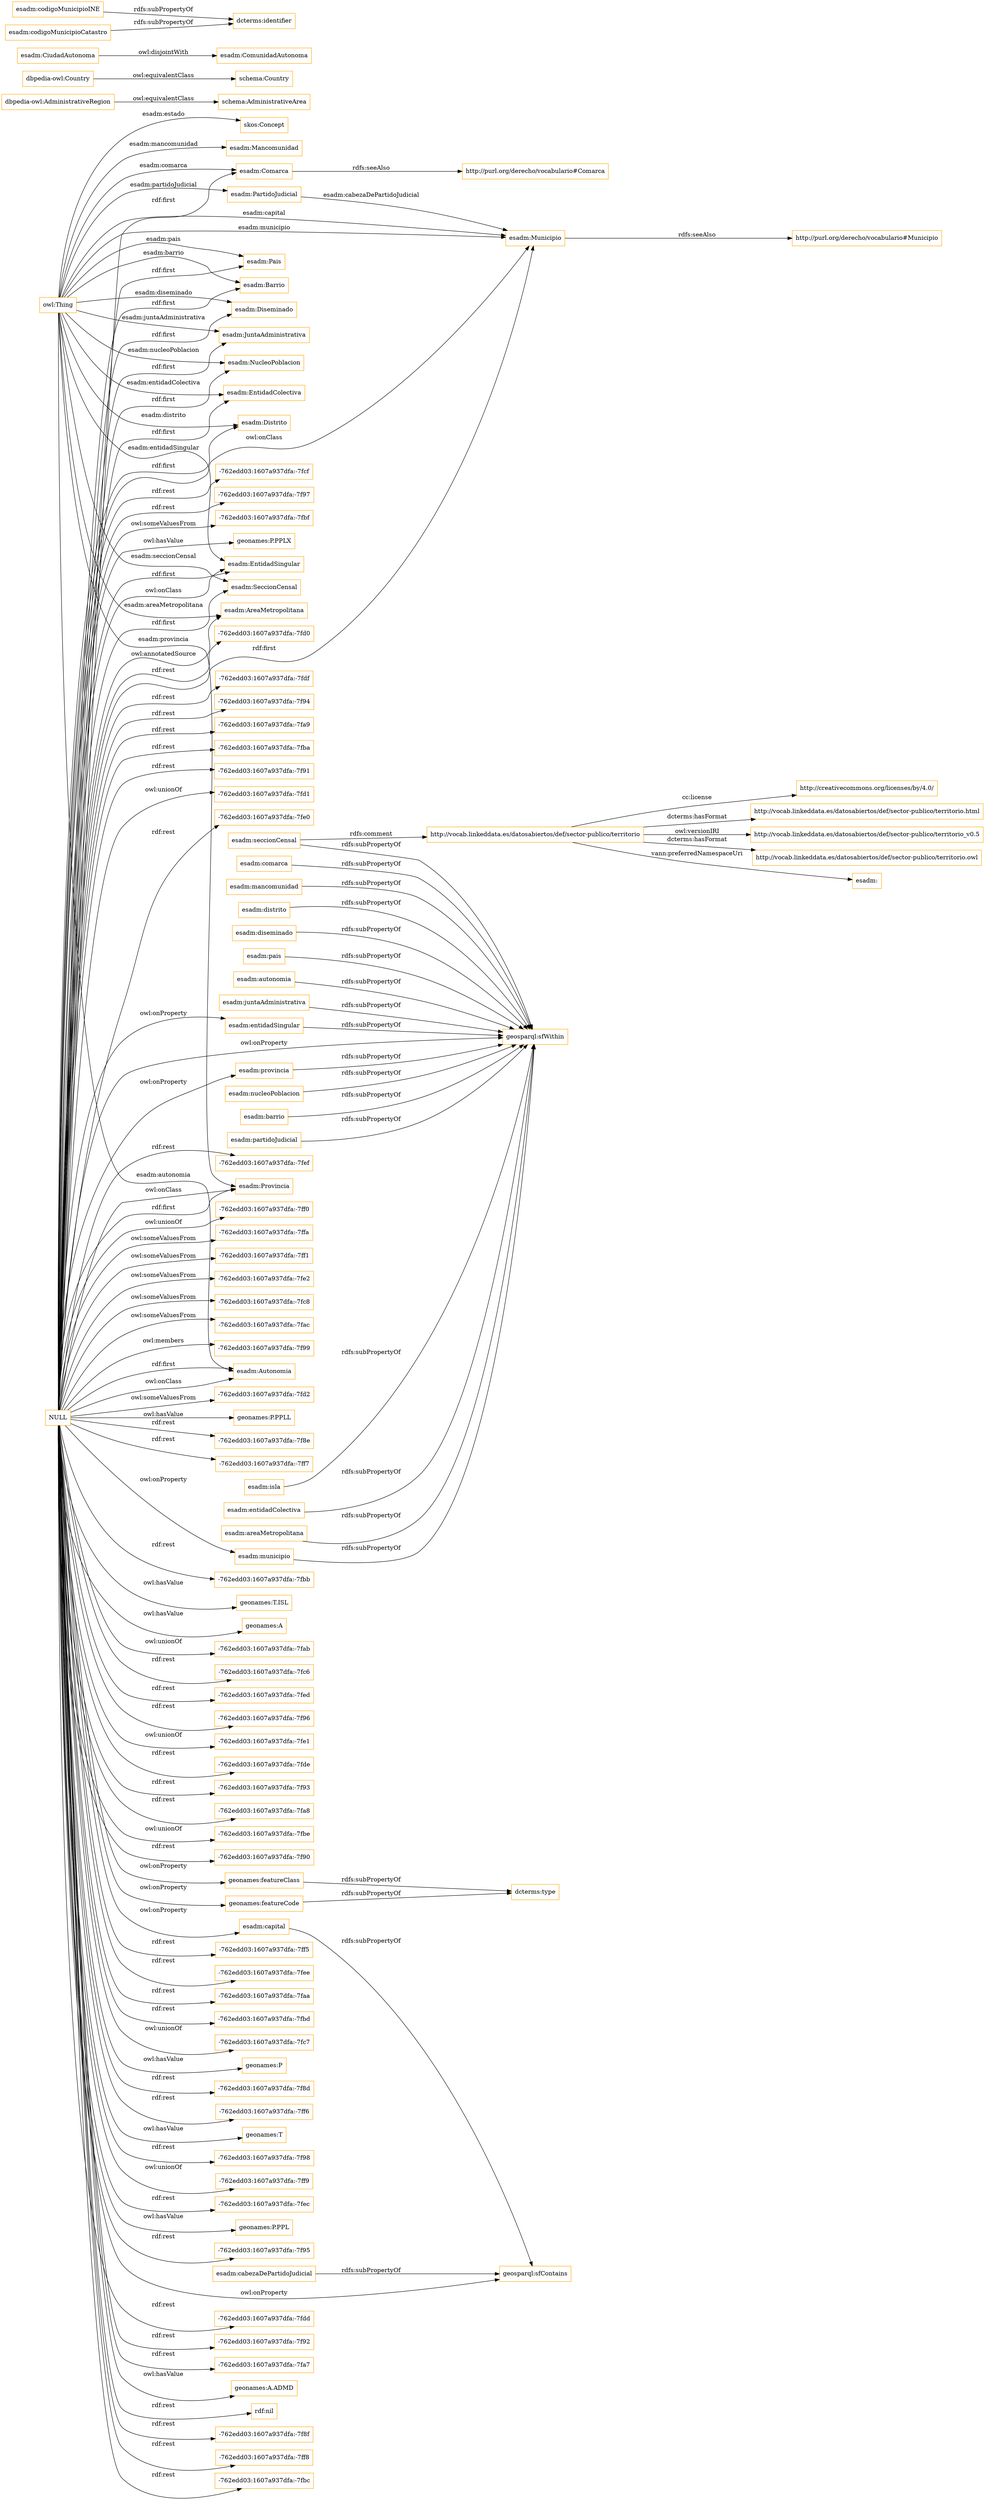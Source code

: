 digraph ar2dtool_diagram { 
rankdir=LR;
size="1501"
node [shape = rectangle, color="orange"]; "esadm:Mancomunidad" "esadm:Comarca" "dbpedia-owl:AdministrativeRegion" "schema:Country" "-762edd03:1607a937dfa:-7fbf" "esadm:EntidadSingular" "esadm:Municipio" "esadm:Pais" "schema:AdministrativeArea" "esadm:CiudadAutonoma" "esadm:Barrio" "dbpedia-owl:Country" "esadm:Diseminado" "esadm:JuntaAdministrativa" "esadm:NucleoPoblacion" "esadm:Provincia" "esadm:EntidadColectiva" "esadm:PartidoJudicial" "-762edd03:1607a937dfa:-7ffa" "esadm:ComunidadAutonoma" "-762edd03:1607a937dfa:-7ff1" "skos:Concept" "-762edd03:1607a937dfa:-7fe2" "-762edd03:1607a937dfa:-7fc8" "-762edd03:1607a937dfa:-7fac" "esadm:Autonomia" "-762edd03:1607a937dfa:-7fd2" "esadm:Distrito" "esadm:SeccionCensal" "esadm:AreaMetropolitana" ; /*classes style*/
	"esadm:entidadSingular" -> "geosparql:sfWithin" [ label = "rdfs:subPropertyOf" ];
	"NULL" -> "-762edd03:1607a937dfa:-7fbb" [ label = "rdf:rest" ];
	"NULL" -> "geonames:T.ISL" [ label = "owl:hasValue" ];
	"NULL" -> "geonames:A" [ label = "owl:hasValue" ];
	"NULL" -> "-762edd03:1607a937dfa:-7fab" [ label = "owl:unionOf" ];
	"NULL" -> "-762edd03:1607a937dfa:-7fc6" [ label = "rdf:rest" ];
	"NULL" -> "-762edd03:1607a937dfa:-7fed" [ label = "rdf:rest" ];
	"NULL" -> "esadm:Autonomia" [ label = "owl:onClass" ];
	"NULL" -> "-762edd03:1607a937dfa:-7f96" [ label = "rdf:rest" ];
	"NULL" -> "-762edd03:1607a937dfa:-7fe1" [ label = "owl:unionOf" ];
	"NULL" -> "esadm:Diseminado" [ label = "rdf:first" ];
	"NULL" -> "esadm:Barrio" [ label = "rdf:first" ];
	"NULL" -> "-762edd03:1607a937dfa:-7fc8" [ label = "owl:someValuesFrom" ];
	"NULL" -> "-762edd03:1607a937dfa:-7fde" [ label = "rdf:rest" ];
	"NULL" -> "-762edd03:1607a937dfa:-7f93" [ label = "rdf:rest" ];
	"NULL" -> "-762edd03:1607a937dfa:-7fa8" [ label = "rdf:rest" ];
	"NULL" -> "-762edd03:1607a937dfa:-7fbe" [ label = "owl:unionOf" ];
	"NULL" -> "-762edd03:1607a937dfa:-7f90" [ label = "rdf:rest" ];
	"NULL" -> "geonames:featureClass" [ label = "owl:onProperty" ];
	"NULL" -> "-762edd03:1607a937dfa:-7ff5" [ label = "rdf:rest" ];
	"NULL" -> "-762edd03:1607a937dfa:-7fee" [ label = "rdf:rest" ];
	"NULL" -> "-762edd03:1607a937dfa:-7faa" [ label = "rdf:rest" ];
	"NULL" -> "esadm:JuntaAdministrativa" [ label = "rdf:first" ];
	"NULL" -> "-762edd03:1607a937dfa:-7fbd" [ label = "rdf:rest" ];
	"NULL" -> "-762edd03:1607a937dfa:-7fc7" [ label = "owl:unionOf" ];
	"NULL" -> "esadm:provincia" [ label = "owl:onProperty" ];
	"NULL" -> "esadm:Comarca" [ label = "rdf:first" ];
	"NULL" -> "esadm:SeccionCensal" [ label = "rdf:first" ];
	"NULL" -> "geonames:P" [ label = "owl:hasValue" ];
	"NULL" -> "-762edd03:1607a937dfa:-7ff1" [ label = "owl:someValuesFrom" ];
	"NULL" -> "-762edd03:1607a937dfa:-7f8d" [ label = "rdf:rest" ];
	"NULL" -> "-762edd03:1607a937dfa:-7ff6" [ label = "rdf:rest" ];
	"NULL" -> "-762edd03:1607a937dfa:-7fbf" [ label = "owl:someValuesFrom" ];
	"NULL" -> "esadm:Autonomia" [ label = "rdf:first" ];
	"NULL" -> "geonames:T" [ label = "owl:hasValue" ];
	"NULL" -> "esadm:EntidadSingular" [ label = "rdf:first" ];
	"NULL" -> "-762edd03:1607a937dfa:-7f98" [ label = "rdf:rest" ];
	"NULL" -> "-762edd03:1607a937dfa:-7ff9" [ label = "owl:unionOf" ];
	"NULL" -> "-762edd03:1607a937dfa:-7fec" [ label = "rdf:rest" ];
	"NULL" -> "esadm:Municipio" [ label = "rdf:first" ];
	"NULL" -> "esadm:Pais" [ label = "rdf:first" ];
	"NULL" -> "geonames:P.PPL" [ label = "owl:hasValue" ];
	"NULL" -> "-762edd03:1607a937dfa:-7f95" [ label = "rdf:rest" ];
	"NULL" -> "geosparql:sfContains" [ label = "owl:onProperty" ];
	"NULL" -> "-762edd03:1607a937dfa:-7fdd" [ label = "rdf:rest" ];
	"NULL" -> "-762edd03:1607a937dfa:-7f92" [ label = "rdf:rest" ];
	"NULL" -> "-762edd03:1607a937dfa:-7fac" [ label = "owl:someValuesFrom" ];
	"NULL" -> "-762edd03:1607a937dfa:-7fa7" [ label = "rdf:rest" ];
	"NULL" -> "geonames:A.ADMD" [ label = "owl:hasValue" ];
	"NULL" -> "rdf:nil" [ label = "rdf:rest" ];
	"NULL" -> "geosparql:sfWithin" [ label = "owl:onProperty" ];
	"NULL" -> "esadm:Provincia" [ label = "owl:onClass" ];
	"NULL" -> "esadm:EntidadSingular" [ label = "owl:onClass" ];
	"NULL" -> "esadm:Provincia" [ label = "rdf:first" ];
	"NULL" -> "esadm:capital" [ label = "owl:onProperty" ];
	"NULL" -> "-762edd03:1607a937dfa:-7f8f" [ label = "rdf:rest" ];
	"NULL" -> "-762edd03:1607a937dfa:-7ff8" [ label = "rdf:rest" ];
	"NULL" -> "-762edd03:1607a937dfa:-7fbc" [ label = "rdf:rest" ];
	"NULL" -> "esadm:municipio" [ label = "owl:onProperty" ];
	"NULL" -> "esadm:entidadSingular" [ label = "owl:onProperty" ];
	"NULL" -> "-762edd03:1607a937dfa:-7fcf" [ label = "rdf:rest" ];
	"NULL" -> "esadm:NucleoPoblacion" [ label = "rdf:first" ];
	"NULL" -> "-762edd03:1607a937dfa:-7ffa" [ label = "owl:someValuesFrom" ];
	"NULL" -> "geonames:featureCode" [ label = "owl:onProperty" ];
	"NULL" -> "esadm:Municipio" [ label = "owl:onClass" ];
	"NULL" -> "-762edd03:1607a937dfa:-7f97" [ label = "rdf:rest" ];
	"NULL" -> "esadm:Distrito" [ label = "rdf:first" ];
	"NULL" -> "geonames:P.PPLX" [ label = "owl:hasValue" ];
	"NULL" -> "-762edd03:1607a937dfa:-7fe2" [ label = "owl:someValuesFrom" ];
	"NULL" -> "-762edd03:1607a937dfa:-7fd0" [ label = "rdf:rest" ];
	"NULL" -> "-762edd03:1607a937dfa:-7fdf" [ label = "rdf:rest" ];
	"NULL" -> "-762edd03:1607a937dfa:-7f94" [ label = "rdf:rest" ];
	"NULL" -> "esadm:EntidadColectiva" [ label = "rdf:first" ];
	"NULL" -> "-762edd03:1607a937dfa:-7fa9" [ label = "rdf:rest" ];
	"NULL" -> "-762edd03:1607a937dfa:-7fba" [ label = "rdf:rest" ];
	"NULL" -> "-762edd03:1607a937dfa:-7f91" [ label = "rdf:rest" ];
	"NULL" -> "-762edd03:1607a937dfa:-7fd1" [ label = "owl:unionOf" ];
	"NULL" -> "-762edd03:1607a937dfa:-7fe0" [ label = "rdf:rest" ];
	"NULL" -> "-762edd03:1607a937dfa:-7fef" [ label = "rdf:rest" ];
	"NULL" -> "esadm:AreaMetropolitana" [ label = "owl:annotatedSource" ];
	"NULL" -> "-762edd03:1607a937dfa:-7ff0" [ label = "owl:unionOf" ];
	"NULL" -> "-762edd03:1607a937dfa:-7f99" [ label = "owl:members" ];
	"NULL" -> "geonames:P.PPLL" [ label = "owl:hasValue" ];
	"NULL" -> "-762edd03:1607a937dfa:-7fd2" [ label = "owl:someValuesFrom" ];
	"NULL" -> "-762edd03:1607a937dfa:-7f8e" [ label = "rdf:rest" ];
	"NULL" -> "-762edd03:1607a937dfa:-7ff7" [ label = "rdf:rest" ];
	"esadm:Municipio" -> "http://purl.org/derecho/vocabulario#Municipio" [ label = "rdfs:seeAlso" ];
	"esadm:nucleoPoblacion" -> "geosparql:sfWithin" [ label = "rdfs:subPropertyOf" ];
	"esadm:barrio" -> "geosparql:sfWithin" [ label = "rdfs:subPropertyOf" ];
	"esadm:CiudadAutonoma" -> "esadm:ComunidadAutonoma" [ label = "owl:disjointWith" ];
	"geonames:featureClass" -> "dcterms:type" [ label = "rdfs:subPropertyOf" ];
	"esadm:partidoJudicial" -> "geosparql:sfWithin" [ label = "rdfs:subPropertyOf" ];
	"http://vocab.linkeddata.es/datosabiertos/def/sector-publico/territorio" -> "http://vocab.linkeddata.es/datosabiertos/def/sector-publico/territorio.html" [ label = "dcterms:hasFormat" ];
	"http://vocab.linkeddata.es/datosabiertos/def/sector-publico/territorio" -> "http://vocab.linkeddata.es/datosabiertos/def/sector-publico/territorio_v0.5" [ label = "owl:versionIRI" ];
	"http://vocab.linkeddata.es/datosabiertos/def/sector-publico/territorio" -> "http://vocab.linkeddata.es/datosabiertos/def/sector-publico/territorio.owl" [ label = "dcterms:hasFormat" ];
	"http://vocab.linkeddata.es/datosabiertos/def/sector-publico/territorio" -> "esadm:" [ label = "vann:preferredNamespaceUri" ];
	"http://vocab.linkeddata.es/datosabiertos/def/sector-publico/territorio" -> "http://creativecommons.org/licenses/by/4.0/" [ label = "cc:license" ];
	"dbpedia-owl:AdministrativeRegion" -> "schema:AdministrativeArea" [ label = "owl:equivalentClass" ];
	"esadm:isla" -> "geosparql:sfWithin" [ label = "rdfs:subPropertyOf" ];
	"esadm:entidadColectiva" -> "geosparql:sfWithin" [ label = "rdfs:subPropertyOf" ];
	"esadm:areaMetropolitana" -> "geosparql:sfWithin" [ label = "rdfs:subPropertyOf" ];
	"esadm:seccionCensal" -> "geosparql:sfWithin" [ label = "rdfs:subPropertyOf" ];
	"esadm:seccionCensal" -> "http://vocab.linkeddata.es/datosabiertos/def/sector-publico/territorio" [ label = "rdfs:comment" ];
	"esadm:comarca" -> "geosparql:sfWithin" [ label = "rdfs:subPropertyOf" ];
	"esadm:municipio" -> "geosparql:sfWithin" [ label = "rdfs:subPropertyOf" ];
	"esadm:codigoMunicipioINE" -> "dcterms:identifier" [ label = "rdfs:subPropertyOf" ];
	"geonames:featureCode" -> "dcterms:type" [ label = "rdfs:subPropertyOf" ];
	"esadm:mancomunidad" -> "geosparql:sfWithin" [ label = "rdfs:subPropertyOf" ];
	"esadm:distrito" -> "geosparql:sfWithin" [ label = "rdfs:subPropertyOf" ];
	"esadm:diseminado" -> "geosparql:sfWithin" [ label = "rdfs:subPropertyOf" ];
	"esadm:provincia" -> "geosparql:sfWithin" [ label = "rdfs:subPropertyOf" ];
	"esadm:codigoMunicipioCatastro" -> "dcterms:identifier" [ label = "rdfs:subPropertyOf" ];
	"dbpedia-owl:Country" -> "schema:Country" [ label = "owl:equivalentClass" ];
	"esadm:capital" -> "geosparql:sfContains" [ label = "rdfs:subPropertyOf" ];
	"esadm:cabezaDePartidoJudicial" -> "geosparql:sfContains" [ label = "rdfs:subPropertyOf" ];
	"esadm:pais" -> "geosparql:sfWithin" [ label = "rdfs:subPropertyOf" ];
	"esadm:autonomia" -> "geosparql:sfWithin" [ label = "rdfs:subPropertyOf" ];
	"esadm:juntaAdministrativa" -> "geosparql:sfWithin" [ label = "rdfs:subPropertyOf" ];
	"esadm:Comarca" -> "http://purl.org/derecho/vocabulario#Comarca" [ label = "rdfs:seeAlso" ];
	"owl:Thing" -> "esadm:NucleoPoblacion" [ label = "esadm:nucleoPoblacion" ];
	"owl:Thing" -> "esadm:Pais" [ label = "esadm:pais" ];
	"owl:Thing" -> "esadm:Provincia" [ label = "esadm:provincia" ];
	"owl:Thing" -> "esadm:SeccionCensal" [ label = "esadm:seccionCensal" ];
	"owl:Thing" -> "esadm:Distrito" [ label = "esadm:distrito" ];
	"owl:Thing" -> "esadm:JuntaAdministrativa" [ label = "esadm:juntaAdministrativa" ];
	"esadm:PartidoJudicial" -> "esadm:Municipio" [ label = "esadm:cabezaDePartidoJudicial" ];
	"owl:Thing" -> "esadm:AreaMetropolitana" [ label = "esadm:areaMetropolitana" ];
	"owl:Thing" -> "esadm:EntidadSingular" [ label = "esadm:entidadSingular" ];
	"owl:Thing" -> "esadm:Municipio" [ label = "esadm:capital" ];
	"owl:Thing" -> "esadm:Autonomia" [ label = "esadm:autonomia" ];
	"owl:Thing" -> "esadm:Barrio" [ label = "esadm:barrio" ];
	"owl:Thing" -> "esadm:Comarca" [ label = "esadm:comarca" ];
	"owl:Thing" -> "esadm:Diseminado" [ label = "esadm:diseminado" ];
	"owl:Thing" -> "esadm:Mancomunidad" [ label = "esadm:mancomunidad" ];
	"owl:Thing" -> "esadm:EntidadColectiva" [ label = "esadm:entidadColectiva" ];
	"owl:Thing" -> "esadm:PartidoJudicial" [ label = "esadm:partidoJudicial" ];
	"owl:Thing" -> "esadm:Municipio" [ label = "esadm:municipio" ];
	"owl:Thing" -> "skos:Concept" [ label = "esadm:estado" ];

}

